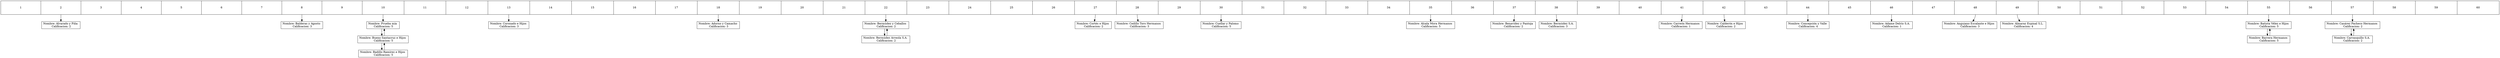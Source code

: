 digraph G {
 node [shape=record]; 
 vec[height=1 width=180 label="<f1> 1 |<f2> 2 |<f3> 3 |<f4> 4 |<f5> 5 |<f6> 6 |<f7> 7 |<f8> 8 |<f9> 9 |<f10> 10 |<f11> 11 |<f12> 12 |<f13> 13 |<f14> 14 |<f15> 15 |<f16> 16 |<f17> 17 |<f18> 18 |<f19> 19 |<f20> 20 |<f21> 21 |<f22> 22 |<f23> 23 |<f24> 24 |<f25> 25 |<f26> 26 |<f27> 27 |<f28> 28 |<f29> 29 |<f30> 30 |<f31> 31 |<f32> 32 |<f33> 33 |<f34> 34 |<f35> 35 |<f36> 36 |<f37> 37 |<f38> 38 |<f39> 39 |<f40> 40 |<f41> 41 |<f42> 42 |<f43> 43 |<f44> 44 |<f45> 45 |<f46> 46 |<f47> 47 |<f48> 48 |<f49> 49 |<f50> 50 |<f51> 51 |<f52> 52 |<f53> 53 |<f54> 54 |<f55> 55 |<f56> 56 |<f57> 57 |<f58> 58 |<f59> 59 |<f60> 60"];
1[label="Nombre: Alvarado y Piña \n Calificacion: 2"];
3[label="Nombre: Balderas y Agosto \n Calificacion: 3"];
5[label="Nombre: Prueba mía \n Calificacion: 5"];
4[label="Nombre: Bueno Santacruz e Hijos \n Calificacion: 5"];
2[label="Nombre: Badillo Ramírez e Hijos \n Calificacion: 5"];
6[label="Nombre: Coronado e Hijos \n Calificacion: 3"];
7[label="Nombre: Adorno y Camacho \n Calificacion: 3"];
8[label="Nombre: Bermúdez y Ceballos \n Calificacion: 2"];
9[label="Nombre: Bermúdez Arreola S.A. \n Calificacion: 2"];
12[label="Nombre: Cortés e Hijos \n Calificacion: 2"];
10[label="Nombre: Cedillo Toro Hermanos \n Calificacion: 3"];
11[label="Nombre: Cuellar y Palomo \n Calificacion: 5"];
13[label="Nombre: Alcala Mora Hermanos \n Calificacion: 5"];
15[label="Nombre: Benavídez y Pantoja \n Calificacion: 2"];
14[label="Nombre: Bermúdez S.A. \n Calificacion: 3"];
16[label="Nombre: Carreón Hermanos \n Calificacion: 1"];
18[label="Nombre: Calderón e Hijos \n Calificacion: 2"];
17[label="Nombre: Concepción y Valle \n Calificacion: 4"];
21[label="Nombre: Adame Delrío S.A. \n Calificacion: 1"];
19[label="Nombre: Anguiano Escalante e Hijos \n Calificacion: 3"];
20[label="Nombre: Almaraz Espinal S.L. \n Calificacion: 4"];
23[label="Nombre: Batista Vélez e Hijos \n Calificacion: 5"];
22[label="Nombre: Barrera Hermanos \n Calificacion: 5"];
24[label="Nombre: Casárez Pacheco Hermanos \n Calificacion: 2"];
25[label="Nombre: Carrasquillo S.A. \n Calificacion: 2"];
vec:f2 -> 1;
vec:f8 -> 3;
5->4;
4->5;
vec:f10 -> 5;
4->2;
2->4;
vec:f13 -> 6;
vec:f18 -> 7;
8->9;
9->8;
vec:f22 -> 8;
vec:f27 -> 12;
vec:f28 -> 10;
vec:f30 -> 11;
vec:f35 -> 13;
vec:f37 -> 15;
vec:f38 -> 14;
vec:f41 -> 16;
vec:f42 -> 18;
vec:f44 -> 17;
vec:f46 -> 21;
vec:f48 -> 19;
vec:f49 -> 20;
23->22;
22->23;
vec:f55 -> 23;
24->25;
25->24;
vec:f57 -> 24;

}
